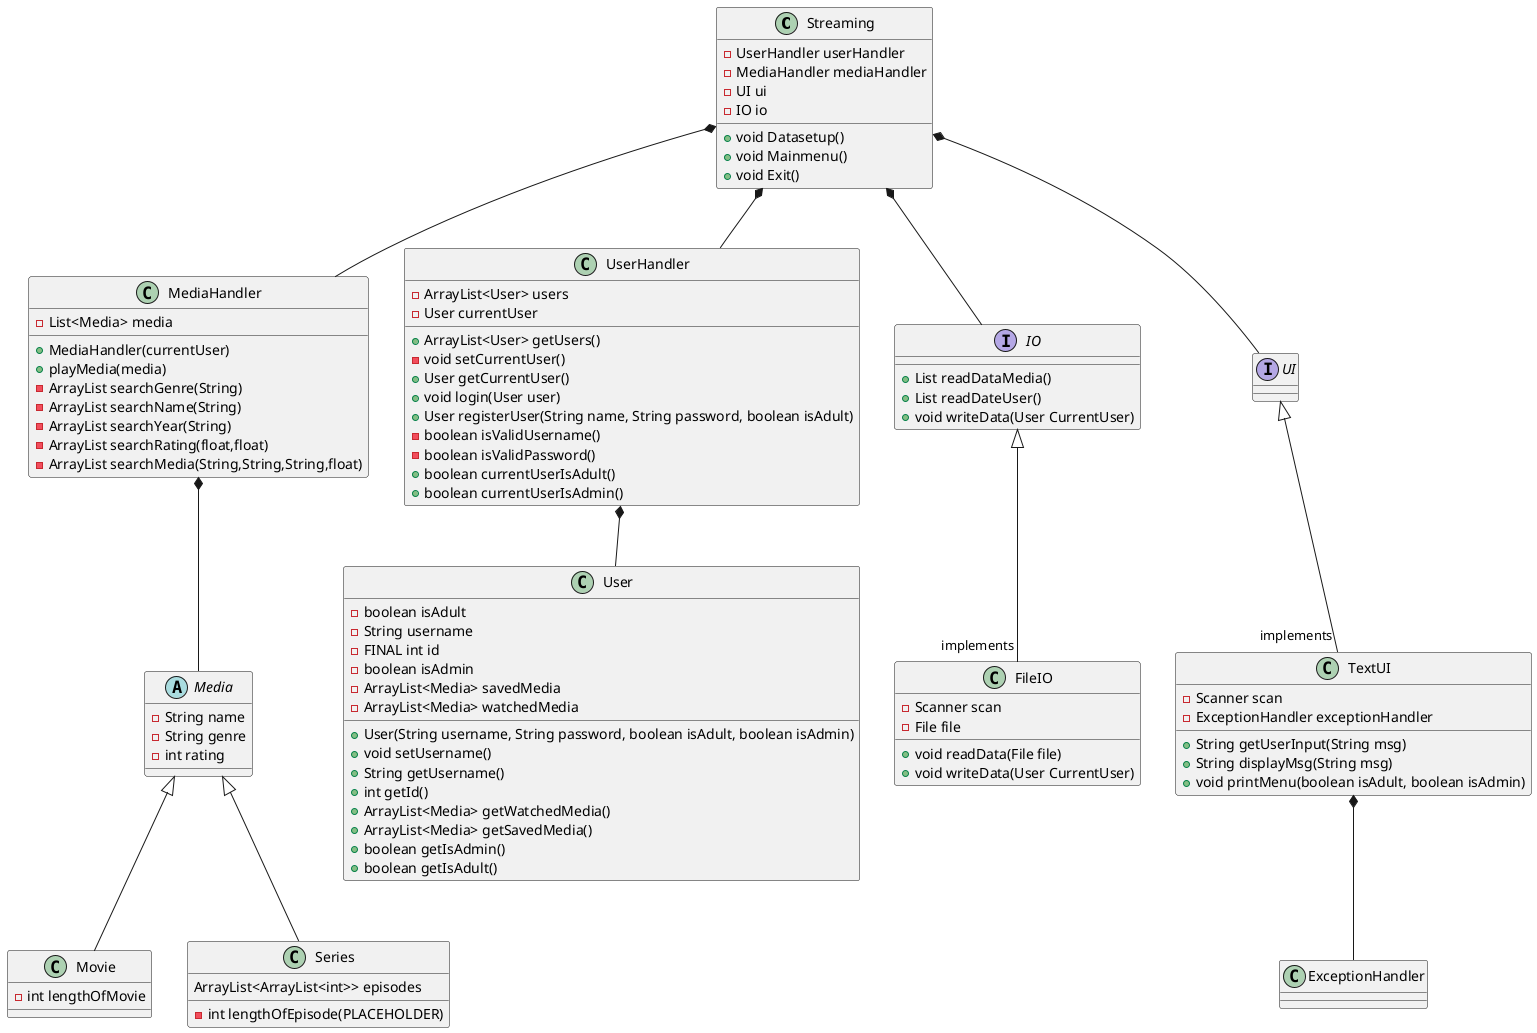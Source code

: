 @startuml
'https://plantuml.com/class-diagram

class Streaming
class MediaHandler
abstract class Media
class Movie
class Series
class UserHandler
class FileIO
interface IO
interface UI
class TextUI
class ExceptionHandler
class User



Streaming *-- UserHandler
UserHandler *-- User
Streaming *-- MediaHandler
MediaHandler *-- Media
Media <|--  Movie
Media <|--  Series

IO <|-- "implements" FileIO
UI <|-- "implements" TextUI
TextUI *-- ExceptionHandler
Streaming *-- IO
Streaming *-- UI

UserHandler : + ArrayList<User> getUsers()
UserHandler : - void setCurrentUser()
UserHandler : + User getCurrentUser()
UserHandler : - ArrayList<User> users
UserHandler : - User currentUser
UserHandler : + void login(User user)
UserHandler : + User registerUser(String name, String password, boolean isAdult)
UserHandler : - boolean isValidUsername()
UserHandler : - boolean isValidPassword()
UserHandler : + boolean currentUserIsAdult()
UserHandler : + boolean currentUserIsAdmin()

User : - boolean isAdult
User : - String username
User : - FINAL int id
User : - boolean isAdmin
User : - ArrayList<Media> savedMedia
User : - ArrayList<Media> watchedMedia
User : + User(String username, String password, boolean isAdult, boolean isAdmin)
User : + void setUsername()
User : + String getUsername()
User : + int getId()
User : + ArrayList<Media> getWatchedMedia()
User : + ArrayList<Media> getSavedMedia()
User : + boolean getIsAdmin()
User : + boolean getIsAdult()

MediaHandler : +MediaHandler(currentUser)
MediaHandler : - List<Media> media
MediaHandler : + playMedia(media)

Streaming : -UserHandler userHandler
Streaming : -MediaHandler mediaHandler
Streaming : - UI ui
Streaming : - IO io
Streaming : + void Datasetup()
Streaming : + void Mainmenu()
Streaming : + void Exit()

TextUI : - Scanner scan
TextUI : + String getUserInput(String msg)
TextUI : + String displayMsg(String msg)
TextUI : + void printMenu(boolean isAdult, boolean isAdmin)
TextUI : - ExceptionHandler exceptionHandler


IO : + List readDataMedia()
IO : + List readDateUser()
IO : + void writeData(User CurrentUser)

FileIO : - Scanner scan
FileIO : - File file
FileIO : + void readData(File file)
FileIO : + void writeData(User CurrentUser)

MediaHandler : - ArrayList searchGenre(String)
MediaHandler : - ArrayList searchName(String)
MediaHandler : - ArrayList searchYear(String)
MediaHandler : - ArrayList searchRating(float,float)
MediaHandler : - ArrayList searchMedia(String,String,String,float)

Media : - String name
Media : - String genre
Media : - int rating

Series : ArrayList<ArrayList<int>> episodes

Movie : - int lengthOfMovie

Series : - int lengthOfEpisode(PLACEHOLDER)



@enduml